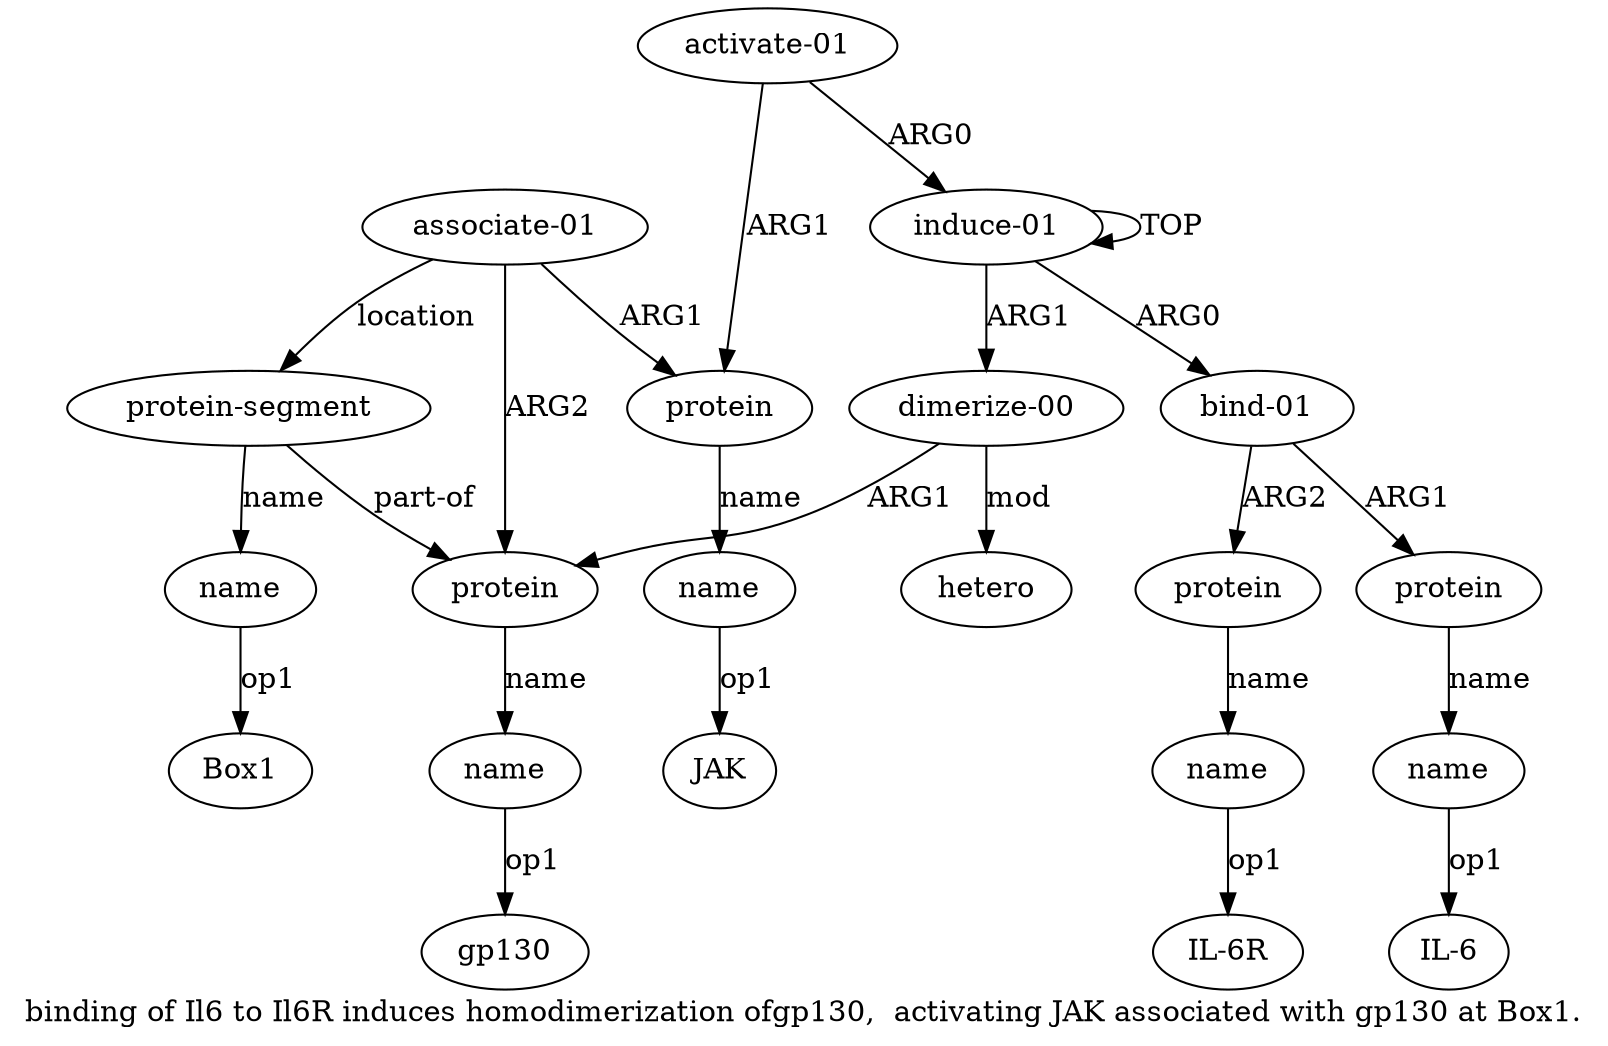 digraph  {
	graph [label="binding of Il6 to Il6R induces homodimerization ofgp130,  activating JAK associated with gp130 at Box1."];
	node [label="\N"];
	a15	 [color=black,
		gold_ind=15,
		gold_label=name,
		label=name,
		test_ind=15,
		test_label=name];
	"a15 Box1"	 [color=black,
		gold_ind=-1,
		gold_label=Box1,
		label=Box1,
		test_ind=-1,
		test_label=Box1];
	a15 -> "a15 Box1" [key=0,
	color=black,
	gold_label=op1,
	label=op1,
	test_label=op1];
a14 [color=black,
	gold_ind=14,
	gold_label="protein-segment",
	label="protein-segment",
	test_ind=14,
	test_label="protein-segment"];
a14 -> a15 [key=0,
color=black,
gold_label=name,
label=name,
test_label=name];
a7 [color=black,
gold_ind=7,
gold_label=protein,
label=protein,
test_ind=7,
test_label=protein];
a14 -> a7 [key=0,
color=black,
gold_label="part-of",
label="part-of",
test_label="part-of"];
a11 [color=black,
gold_ind=11,
gold_label=protein,
label=protein,
test_ind=11,
test_label=protein];
a12 [color=black,
gold_ind=12,
gold_label=name,
label=name,
test_ind=12,
test_label=name];
a11 -> a12 [key=0,
color=black,
gold_label=name,
label=name,
test_label=name];
a10 [color=black,
gold_ind=10,
gold_label="activate-01",
label="activate-01",
test_ind=10,
test_label="activate-01"];
a10 -> a11 [key=0,
color=black,
gold_label=ARG1,
label=ARG1,
test_label=ARG1];
a0 [color=black,
gold_ind=0,
gold_label="induce-01",
label="induce-01",
test_ind=0,
test_label="induce-01"];
a10 -> a0 [key=0,
color=black,
gold_label=ARG0,
label=ARG0,
test_label=ARG0];
a13 [color=black,
gold_ind=13,
gold_label="associate-01",
label="associate-01",
test_ind=13,
test_label="associate-01"];
a13 -> a14 [key=0,
color=black,
gold_label=location,
label=location,
test_label=location];
a13 -> a11 [key=0,
color=black,
gold_label=ARG1,
label=ARG1,
test_label=ARG1];
a13 -> a7 [key=0,
color=black,
gold_label=ARG2,
label=ARG2,
test_label=ARG2];
"a12 JAK" [color=black,
gold_ind=-1,
gold_label=JAK,
label=JAK,
test_ind=-1,
test_label=JAK];
a12 -> "a12 JAK" [key=0,
color=black,
gold_label=op1,
label=op1,
test_label=op1];
"a5 IL-6R" [color=black,
gold_ind=-1,
gold_label="IL-6R",
label="IL-6R",
test_ind=-1,
test_label="IL-6R"];
"a3 IL-6" [color=black,
gold_ind=-1,
gold_label="IL-6",
label="IL-6",
test_ind=-1,
test_label="IL-6"];
a1 [color=black,
gold_ind=1,
gold_label="bind-01",
label="bind-01",
test_ind=1,
test_label="bind-01"];
a2 [color=black,
gold_ind=2,
gold_label=protein,
label=protein,
test_ind=2,
test_label=protein];
a1 -> a2 [key=0,
color=black,
gold_label=ARG1,
label=ARG1,
test_label=ARG1];
a4 [color=black,
gold_ind=4,
gold_label=protein,
label=protein,
test_ind=4,
test_label=protein];
a1 -> a4 [key=0,
color=black,
gold_label=ARG2,
label=ARG2,
test_label=ARG2];
a0 -> a1 [key=0,
color=black,
gold_label=ARG0,
label=ARG0,
test_label=ARG0];
a0 -> a0 [key=0,
color=black,
gold_label=TOP,
label=TOP,
test_label=TOP];
a6 [color=black,
gold_ind=6,
gold_label="dimerize-00",
label="dimerize-00",
test_ind=6,
test_label="dimerize-00"];
a0 -> a6 [key=0,
color=black,
gold_label=ARG1,
label=ARG1,
test_label=ARG1];
a3 [color=black,
gold_ind=3,
gold_label=name,
label=name,
test_ind=3,
test_label=name];
a3 -> "a3 IL-6" [key=0,
color=black,
gold_label=op1,
label=op1,
test_label=op1];
a2 -> a3 [key=0,
color=black,
gold_label=name,
label=name,
test_label=name];
a5 [color=black,
gold_ind=5,
gold_label=name,
label=name,
test_ind=5,
test_label=name];
a5 -> "a5 IL-6R" [key=0,
color=black,
gold_label=op1,
label=op1,
test_label=op1];
a4 -> a5 [key=0,
color=black,
gold_label=name,
label=name,
test_label=name];
a8 [color=black,
gold_ind=8,
gold_label=name,
label=name,
test_ind=8,
test_label=name];
a7 -> a8 [key=0,
color=black,
gold_label=name,
label=name,
test_label=name];
a6 -> a7 [key=0,
color=black,
gold_label=ARG1,
label=ARG1,
test_label=ARG1];
a9 [color=black,
gold_ind=9,
gold_label=hetero,
label=hetero,
test_ind=9,
test_label=hetero];
a6 -> a9 [key=0,
color=black,
gold_label=mod,
label=mod,
test_label=mod];
"a8 gp130" [color=black,
gold_ind=-1,
gold_label=gp130,
label=gp130,
test_ind=-1,
test_label=gp130];
a8 -> "a8 gp130" [key=0,
color=black,
gold_label=op1,
label=op1,
test_label=op1];
}
